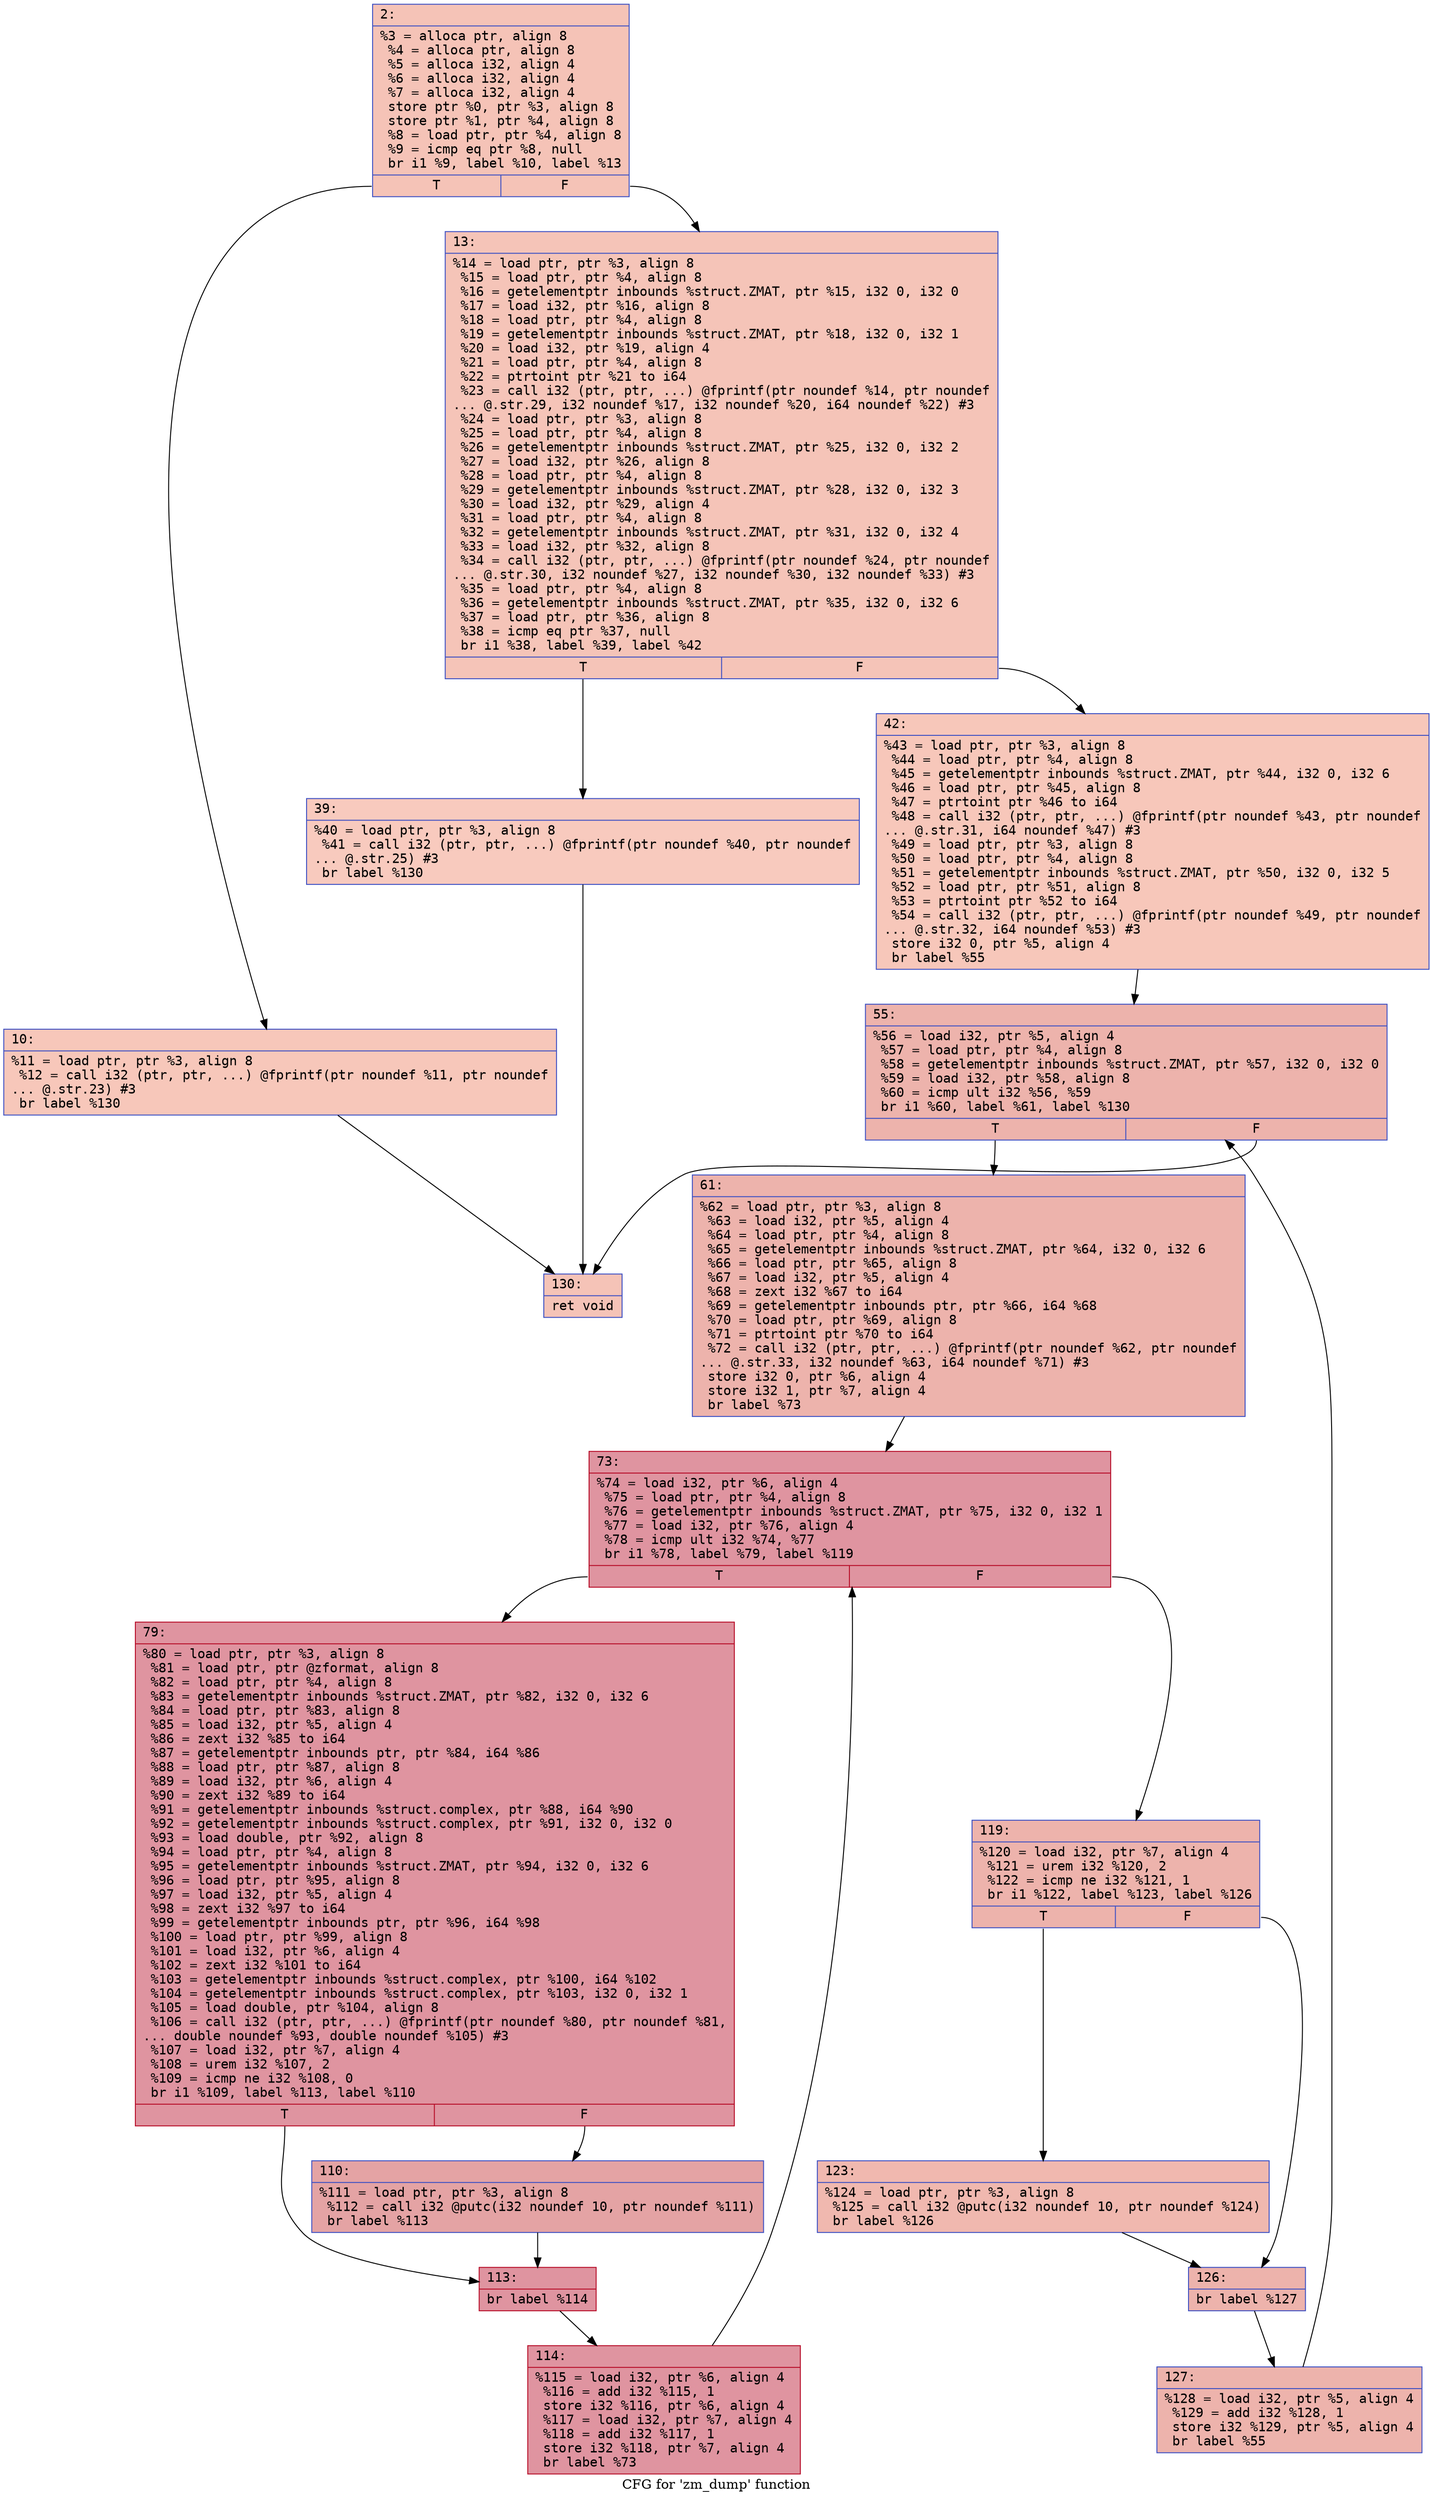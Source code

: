 digraph "CFG for 'zm_dump' function" {
	label="CFG for 'zm_dump' function";

	Node0x60000276db30 [shape=record,color="#3d50c3ff", style=filled, fillcolor="#e8765c70" fontname="Courier",label="{2:\l|  %3 = alloca ptr, align 8\l  %4 = alloca ptr, align 8\l  %5 = alloca i32, align 4\l  %6 = alloca i32, align 4\l  %7 = alloca i32, align 4\l  store ptr %0, ptr %3, align 8\l  store ptr %1, ptr %4, align 8\l  %8 = load ptr, ptr %4, align 8\l  %9 = icmp eq ptr %8, null\l  br i1 %9, label %10, label %13\l|{<s0>T|<s1>F}}"];
	Node0x60000276db30:s0 -> Node0x60000276db80[tooltip="2 -> 10\nProbability 37.50%" ];
	Node0x60000276db30:s1 -> Node0x60000276dbd0[tooltip="2 -> 13\nProbability 62.50%" ];
	Node0x60000276db80 [shape=record,color="#3d50c3ff", style=filled, fillcolor="#ec7f6370" fontname="Courier",label="{10:\l|  %11 = load ptr, ptr %3, align 8\l  %12 = call i32 (ptr, ptr, ...) @fprintf(ptr noundef %11, ptr noundef\l... @.str.23) #3\l  br label %130\l}"];
	Node0x60000276db80 -> Node0x60000276e030[tooltip="10 -> 130\nProbability 100.00%" ];
	Node0x60000276dbd0 [shape=record,color="#3d50c3ff", style=filled, fillcolor="#e97a5f70" fontname="Courier",label="{13:\l|  %14 = load ptr, ptr %3, align 8\l  %15 = load ptr, ptr %4, align 8\l  %16 = getelementptr inbounds %struct.ZMAT, ptr %15, i32 0, i32 0\l  %17 = load i32, ptr %16, align 8\l  %18 = load ptr, ptr %4, align 8\l  %19 = getelementptr inbounds %struct.ZMAT, ptr %18, i32 0, i32 1\l  %20 = load i32, ptr %19, align 4\l  %21 = load ptr, ptr %4, align 8\l  %22 = ptrtoint ptr %21 to i64\l  %23 = call i32 (ptr, ptr, ...) @fprintf(ptr noundef %14, ptr noundef\l... @.str.29, i32 noundef %17, i32 noundef %20, i64 noundef %22) #3\l  %24 = load ptr, ptr %3, align 8\l  %25 = load ptr, ptr %4, align 8\l  %26 = getelementptr inbounds %struct.ZMAT, ptr %25, i32 0, i32 2\l  %27 = load i32, ptr %26, align 8\l  %28 = load ptr, ptr %4, align 8\l  %29 = getelementptr inbounds %struct.ZMAT, ptr %28, i32 0, i32 3\l  %30 = load i32, ptr %29, align 4\l  %31 = load ptr, ptr %4, align 8\l  %32 = getelementptr inbounds %struct.ZMAT, ptr %31, i32 0, i32 4\l  %33 = load i32, ptr %32, align 8\l  %34 = call i32 (ptr, ptr, ...) @fprintf(ptr noundef %24, ptr noundef\l... @.str.30, i32 noundef %27, i32 noundef %30, i32 noundef %33) #3\l  %35 = load ptr, ptr %4, align 8\l  %36 = getelementptr inbounds %struct.ZMAT, ptr %35, i32 0, i32 6\l  %37 = load ptr, ptr %36, align 8\l  %38 = icmp eq ptr %37, null\l  br i1 %38, label %39, label %42\l|{<s0>T|<s1>F}}"];
	Node0x60000276dbd0:s0 -> Node0x60000276dc20[tooltip="13 -> 39\nProbability 37.50%" ];
	Node0x60000276dbd0:s1 -> Node0x60000276dc70[tooltip="13 -> 42\nProbability 62.50%" ];
	Node0x60000276dc20 [shape=record,color="#3d50c3ff", style=filled, fillcolor="#ef886b70" fontname="Courier",label="{39:\l|  %40 = load ptr, ptr %3, align 8\l  %41 = call i32 (ptr, ptr, ...) @fprintf(ptr noundef %40, ptr noundef\l... @.str.25) #3\l  br label %130\l}"];
	Node0x60000276dc20 -> Node0x60000276e030[tooltip="39 -> 130\nProbability 100.00%" ];
	Node0x60000276dc70 [shape=record,color="#3d50c3ff", style=filled, fillcolor="#ec7f6370" fontname="Courier",label="{42:\l|  %43 = load ptr, ptr %3, align 8\l  %44 = load ptr, ptr %4, align 8\l  %45 = getelementptr inbounds %struct.ZMAT, ptr %44, i32 0, i32 6\l  %46 = load ptr, ptr %45, align 8\l  %47 = ptrtoint ptr %46 to i64\l  %48 = call i32 (ptr, ptr, ...) @fprintf(ptr noundef %43, ptr noundef\l... @.str.31, i64 noundef %47) #3\l  %49 = load ptr, ptr %3, align 8\l  %50 = load ptr, ptr %4, align 8\l  %51 = getelementptr inbounds %struct.ZMAT, ptr %50, i32 0, i32 5\l  %52 = load ptr, ptr %51, align 8\l  %53 = ptrtoint ptr %52 to i64\l  %54 = call i32 (ptr, ptr, ...) @fprintf(ptr noundef %49, ptr noundef\l... @.str.32, i64 noundef %53) #3\l  store i32 0, ptr %5, align 4\l  br label %55\l}"];
	Node0x60000276dc70 -> Node0x60000276dcc0[tooltip="42 -> 55\nProbability 100.00%" ];
	Node0x60000276dcc0 [shape=record,color="#3d50c3ff", style=filled, fillcolor="#d6524470" fontname="Courier",label="{55:\l|  %56 = load i32, ptr %5, align 4\l  %57 = load ptr, ptr %4, align 8\l  %58 = getelementptr inbounds %struct.ZMAT, ptr %57, i32 0, i32 0\l  %59 = load i32, ptr %58, align 8\l  %60 = icmp ult i32 %56, %59\l  br i1 %60, label %61, label %130\l|{<s0>T|<s1>F}}"];
	Node0x60000276dcc0:s0 -> Node0x60000276dd10[tooltip="55 -> 61\nProbability 96.88%" ];
	Node0x60000276dcc0:s1 -> Node0x60000276e030[tooltip="55 -> 130\nProbability 3.12%" ];
	Node0x60000276dd10 [shape=record,color="#3d50c3ff", style=filled, fillcolor="#d6524470" fontname="Courier",label="{61:\l|  %62 = load ptr, ptr %3, align 8\l  %63 = load i32, ptr %5, align 4\l  %64 = load ptr, ptr %4, align 8\l  %65 = getelementptr inbounds %struct.ZMAT, ptr %64, i32 0, i32 6\l  %66 = load ptr, ptr %65, align 8\l  %67 = load i32, ptr %5, align 4\l  %68 = zext i32 %67 to i64\l  %69 = getelementptr inbounds ptr, ptr %66, i64 %68\l  %70 = load ptr, ptr %69, align 8\l  %71 = ptrtoint ptr %70 to i64\l  %72 = call i32 (ptr, ptr, ...) @fprintf(ptr noundef %62, ptr noundef\l... @.str.33, i32 noundef %63, i64 noundef %71) #3\l  store i32 0, ptr %6, align 4\l  store i32 1, ptr %7, align 4\l  br label %73\l}"];
	Node0x60000276dd10 -> Node0x60000276dd60[tooltip="61 -> 73\nProbability 100.00%" ];
	Node0x60000276dd60 [shape=record,color="#b70d28ff", style=filled, fillcolor="#b70d2870" fontname="Courier",label="{73:\l|  %74 = load i32, ptr %6, align 4\l  %75 = load ptr, ptr %4, align 8\l  %76 = getelementptr inbounds %struct.ZMAT, ptr %75, i32 0, i32 1\l  %77 = load i32, ptr %76, align 4\l  %78 = icmp ult i32 %74, %77\l  br i1 %78, label %79, label %119\l|{<s0>T|<s1>F}}"];
	Node0x60000276dd60:s0 -> Node0x60000276ddb0[tooltip="73 -> 79\nProbability 96.88%" ];
	Node0x60000276dd60:s1 -> Node0x60000276def0[tooltip="73 -> 119\nProbability 3.12%" ];
	Node0x60000276ddb0 [shape=record,color="#b70d28ff", style=filled, fillcolor="#b70d2870" fontname="Courier",label="{79:\l|  %80 = load ptr, ptr %3, align 8\l  %81 = load ptr, ptr @zformat, align 8\l  %82 = load ptr, ptr %4, align 8\l  %83 = getelementptr inbounds %struct.ZMAT, ptr %82, i32 0, i32 6\l  %84 = load ptr, ptr %83, align 8\l  %85 = load i32, ptr %5, align 4\l  %86 = zext i32 %85 to i64\l  %87 = getelementptr inbounds ptr, ptr %84, i64 %86\l  %88 = load ptr, ptr %87, align 8\l  %89 = load i32, ptr %6, align 4\l  %90 = zext i32 %89 to i64\l  %91 = getelementptr inbounds %struct.complex, ptr %88, i64 %90\l  %92 = getelementptr inbounds %struct.complex, ptr %91, i32 0, i32 0\l  %93 = load double, ptr %92, align 8\l  %94 = load ptr, ptr %4, align 8\l  %95 = getelementptr inbounds %struct.ZMAT, ptr %94, i32 0, i32 6\l  %96 = load ptr, ptr %95, align 8\l  %97 = load i32, ptr %5, align 4\l  %98 = zext i32 %97 to i64\l  %99 = getelementptr inbounds ptr, ptr %96, i64 %98\l  %100 = load ptr, ptr %99, align 8\l  %101 = load i32, ptr %6, align 4\l  %102 = zext i32 %101 to i64\l  %103 = getelementptr inbounds %struct.complex, ptr %100, i64 %102\l  %104 = getelementptr inbounds %struct.complex, ptr %103, i32 0, i32 1\l  %105 = load double, ptr %104, align 8\l  %106 = call i32 (ptr, ptr, ...) @fprintf(ptr noundef %80, ptr noundef %81,\l... double noundef %93, double noundef %105) #3\l  %107 = load i32, ptr %7, align 4\l  %108 = urem i32 %107, 2\l  %109 = icmp ne i32 %108, 0\l  br i1 %109, label %113, label %110\l|{<s0>T|<s1>F}}"];
	Node0x60000276ddb0:s0 -> Node0x60000276de50[tooltip="79 -> 113\nProbability 62.50%" ];
	Node0x60000276ddb0:s1 -> Node0x60000276de00[tooltip="79 -> 110\nProbability 37.50%" ];
	Node0x60000276de00 [shape=record,color="#3d50c3ff", style=filled, fillcolor="#c32e3170" fontname="Courier",label="{110:\l|  %111 = load ptr, ptr %3, align 8\l  %112 = call i32 @putc(i32 noundef 10, ptr noundef %111)\l  br label %113\l}"];
	Node0x60000276de00 -> Node0x60000276de50[tooltip="110 -> 113\nProbability 100.00%" ];
	Node0x60000276de50 [shape=record,color="#b70d28ff", style=filled, fillcolor="#b70d2870" fontname="Courier",label="{113:\l|  br label %114\l}"];
	Node0x60000276de50 -> Node0x60000276dea0[tooltip="113 -> 114\nProbability 100.00%" ];
	Node0x60000276dea0 [shape=record,color="#b70d28ff", style=filled, fillcolor="#b70d2870" fontname="Courier",label="{114:\l|  %115 = load i32, ptr %6, align 4\l  %116 = add i32 %115, 1\l  store i32 %116, ptr %6, align 4\l  %117 = load i32, ptr %7, align 4\l  %118 = add i32 %117, 1\l  store i32 %118, ptr %7, align 4\l  br label %73\l}"];
	Node0x60000276dea0 -> Node0x60000276dd60[tooltip="114 -> 73\nProbability 100.00%" ];
	Node0x60000276def0 [shape=record,color="#3d50c3ff", style=filled, fillcolor="#d6524470" fontname="Courier",label="{119:\l|  %120 = load i32, ptr %7, align 4\l  %121 = urem i32 %120, 2\l  %122 = icmp ne i32 %121, 1\l  br i1 %122, label %123, label %126\l|{<s0>T|<s1>F}}"];
	Node0x60000276def0:s0 -> Node0x60000276df40[tooltip="119 -> 123\nProbability 50.00%" ];
	Node0x60000276def0:s1 -> Node0x60000276df90[tooltip="119 -> 126\nProbability 50.00%" ];
	Node0x60000276df40 [shape=record,color="#3d50c3ff", style=filled, fillcolor="#dc5d4a70" fontname="Courier",label="{123:\l|  %124 = load ptr, ptr %3, align 8\l  %125 = call i32 @putc(i32 noundef 10, ptr noundef %124)\l  br label %126\l}"];
	Node0x60000276df40 -> Node0x60000276df90[tooltip="123 -> 126\nProbability 100.00%" ];
	Node0x60000276df90 [shape=record,color="#3d50c3ff", style=filled, fillcolor="#d6524470" fontname="Courier",label="{126:\l|  br label %127\l}"];
	Node0x60000276df90 -> Node0x60000276dfe0[tooltip="126 -> 127\nProbability 100.00%" ];
	Node0x60000276dfe0 [shape=record,color="#3d50c3ff", style=filled, fillcolor="#d6524470" fontname="Courier",label="{127:\l|  %128 = load i32, ptr %5, align 4\l  %129 = add i32 %128, 1\l  store i32 %129, ptr %5, align 4\l  br label %55\l}"];
	Node0x60000276dfe0 -> Node0x60000276dcc0[tooltip="127 -> 55\nProbability 100.00%" ];
	Node0x60000276e030 [shape=record,color="#3d50c3ff", style=filled, fillcolor="#e8765c70" fontname="Courier",label="{130:\l|  ret void\l}"];
}
